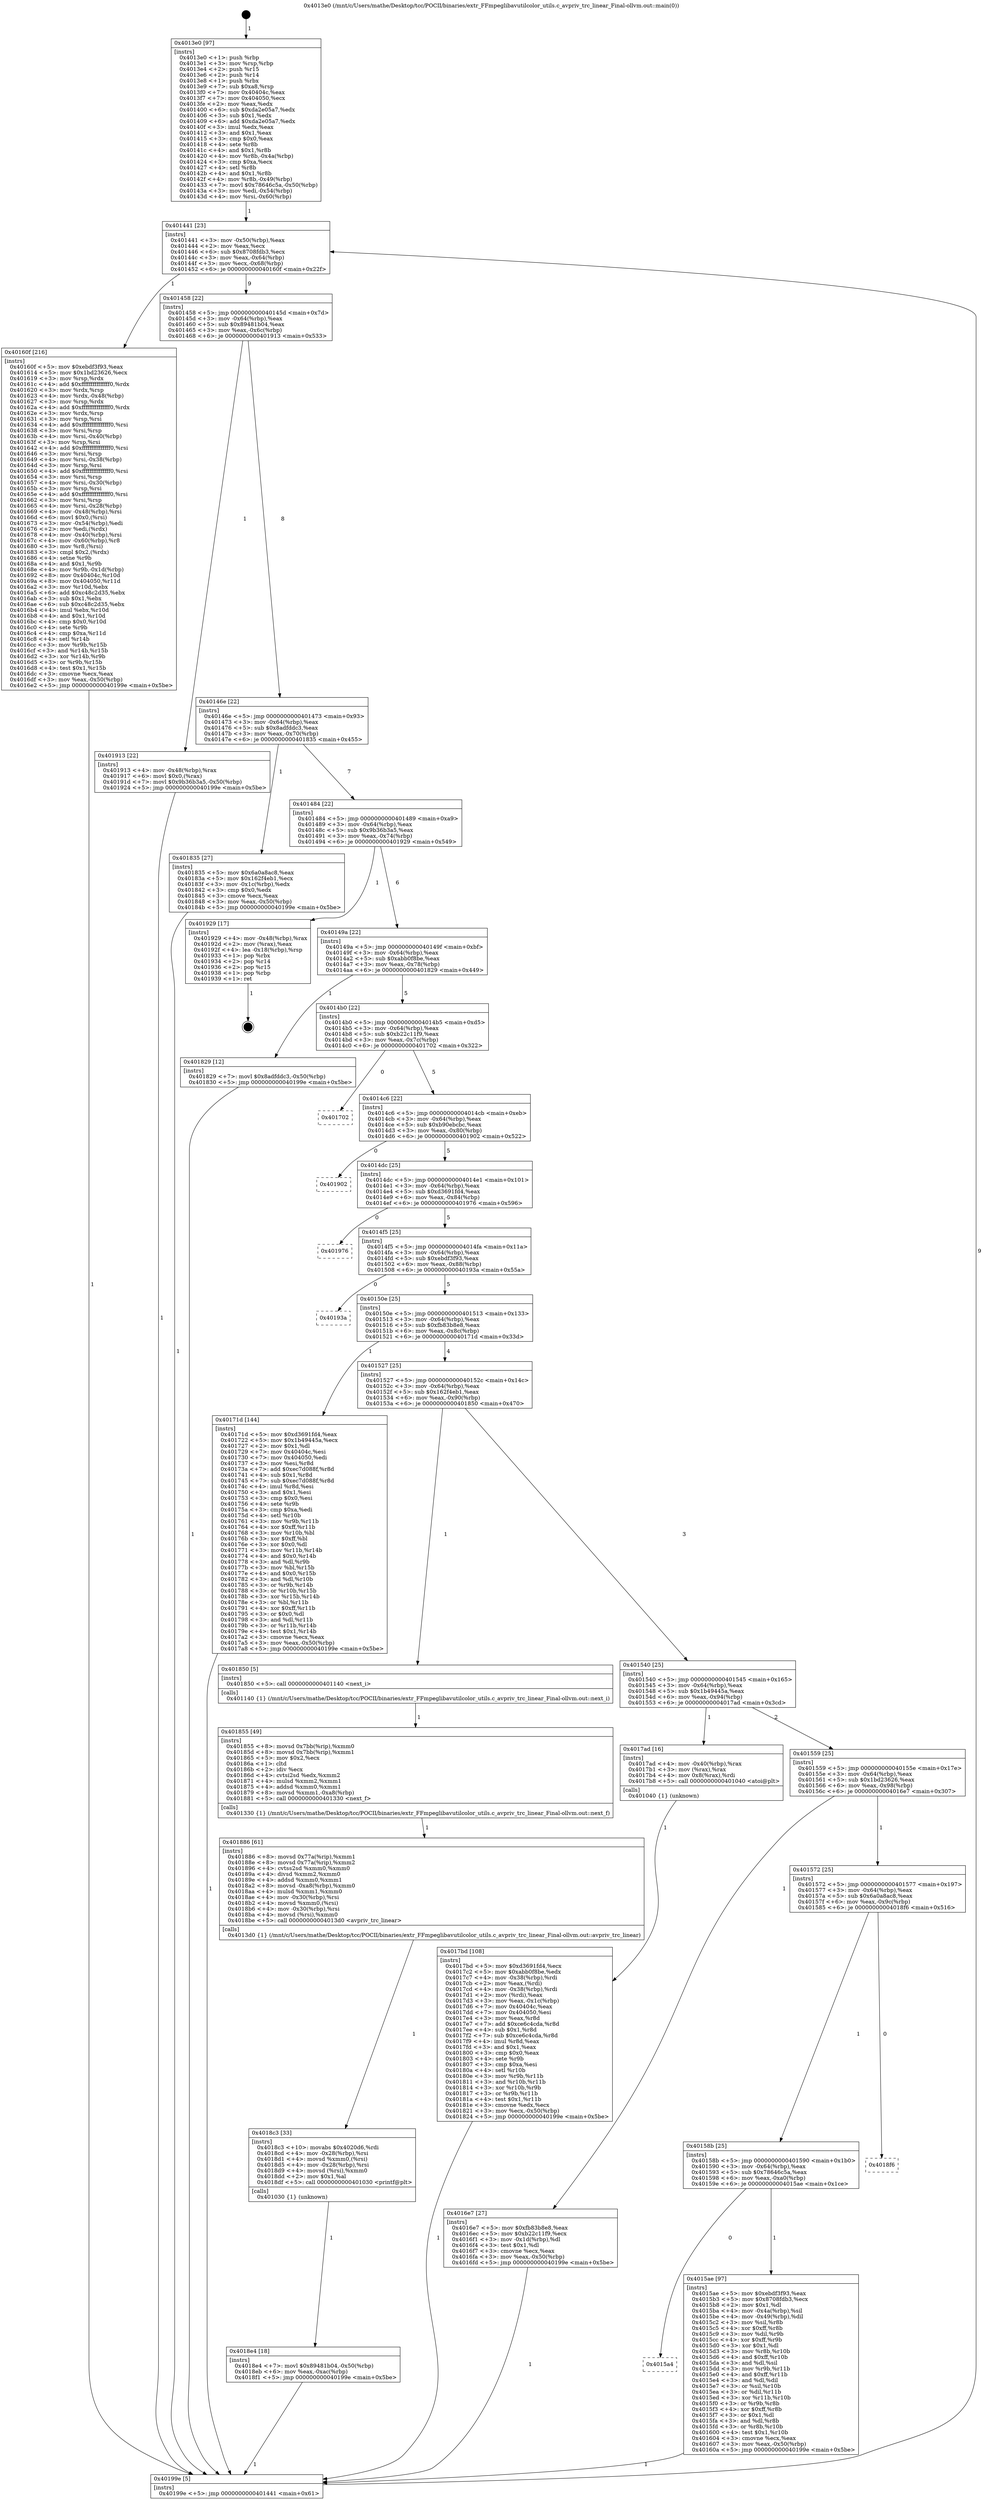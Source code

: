 digraph "0x4013e0" {
  label = "0x4013e0 (/mnt/c/Users/mathe/Desktop/tcc/POCII/binaries/extr_FFmpeglibavutilcolor_utils.c_avpriv_trc_linear_Final-ollvm.out::main(0))"
  labelloc = "t"
  node[shape=record]

  Entry [label="",width=0.3,height=0.3,shape=circle,fillcolor=black,style=filled]
  "0x401441" [label="{
     0x401441 [23]\l
     | [instrs]\l
     &nbsp;&nbsp;0x401441 \<+3\>: mov -0x50(%rbp),%eax\l
     &nbsp;&nbsp;0x401444 \<+2\>: mov %eax,%ecx\l
     &nbsp;&nbsp;0x401446 \<+6\>: sub $0x8708fdb3,%ecx\l
     &nbsp;&nbsp;0x40144c \<+3\>: mov %eax,-0x64(%rbp)\l
     &nbsp;&nbsp;0x40144f \<+3\>: mov %ecx,-0x68(%rbp)\l
     &nbsp;&nbsp;0x401452 \<+6\>: je 000000000040160f \<main+0x22f\>\l
  }"]
  "0x40160f" [label="{
     0x40160f [216]\l
     | [instrs]\l
     &nbsp;&nbsp;0x40160f \<+5\>: mov $0xebdf3f93,%eax\l
     &nbsp;&nbsp;0x401614 \<+5\>: mov $0x1bd23626,%ecx\l
     &nbsp;&nbsp;0x401619 \<+3\>: mov %rsp,%rdx\l
     &nbsp;&nbsp;0x40161c \<+4\>: add $0xfffffffffffffff0,%rdx\l
     &nbsp;&nbsp;0x401620 \<+3\>: mov %rdx,%rsp\l
     &nbsp;&nbsp;0x401623 \<+4\>: mov %rdx,-0x48(%rbp)\l
     &nbsp;&nbsp;0x401627 \<+3\>: mov %rsp,%rdx\l
     &nbsp;&nbsp;0x40162a \<+4\>: add $0xfffffffffffffff0,%rdx\l
     &nbsp;&nbsp;0x40162e \<+3\>: mov %rdx,%rsp\l
     &nbsp;&nbsp;0x401631 \<+3\>: mov %rsp,%rsi\l
     &nbsp;&nbsp;0x401634 \<+4\>: add $0xfffffffffffffff0,%rsi\l
     &nbsp;&nbsp;0x401638 \<+3\>: mov %rsi,%rsp\l
     &nbsp;&nbsp;0x40163b \<+4\>: mov %rsi,-0x40(%rbp)\l
     &nbsp;&nbsp;0x40163f \<+3\>: mov %rsp,%rsi\l
     &nbsp;&nbsp;0x401642 \<+4\>: add $0xfffffffffffffff0,%rsi\l
     &nbsp;&nbsp;0x401646 \<+3\>: mov %rsi,%rsp\l
     &nbsp;&nbsp;0x401649 \<+4\>: mov %rsi,-0x38(%rbp)\l
     &nbsp;&nbsp;0x40164d \<+3\>: mov %rsp,%rsi\l
     &nbsp;&nbsp;0x401650 \<+4\>: add $0xfffffffffffffff0,%rsi\l
     &nbsp;&nbsp;0x401654 \<+3\>: mov %rsi,%rsp\l
     &nbsp;&nbsp;0x401657 \<+4\>: mov %rsi,-0x30(%rbp)\l
     &nbsp;&nbsp;0x40165b \<+3\>: mov %rsp,%rsi\l
     &nbsp;&nbsp;0x40165e \<+4\>: add $0xfffffffffffffff0,%rsi\l
     &nbsp;&nbsp;0x401662 \<+3\>: mov %rsi,%rsp\l
     &nbsp;&nbsp;0x401665 \<+4\>: mov %rsi,-0x28(%rbp)\l
     &nbsp;&nbsp;0x401669 \<+4\>: mov -0x48(%rbp),%rsi\l
     &nbsp;&nbsp;0x40166d \<+6\>: movl $0x0,(%rsi)\l
     &nbsp;&nbsp;0x401673 \<+3\>: mov -0x54(%rbp),%edi\l
     &nbsp;&nbsp;0x401676 \<+2\>: mov %edi,(%rdx)\l
     &nbsp;&nbsp;0x401678 \<+4\>: mov -0x40(%rbp),%rsi\l
     &nbsp;&nbsp;0x40167c \<+4\>: mov -0x60(%rbp),%r8\l
     &nbsp;&nbsp;0x401680 \<+3\>: mov %r8,(%rsi)\l
     &nbsp;&nbsp;0x401683 \<+3\>: cmpl $0x2,(%rdx)\l
     &nbsp;&nbsp;0x401686 \<+4\>: setne %r9b\l
     &nbsp;&nbsp;0x40168a \<+4\>: and $0x1,%r9b\l
     &nbsp;&nbsp;0x40168e \<+4\>: mov %r9b,-0x1d(%rbp)\l
     &nbsp;&nbsp;0x401692 \<+8\>: mov 0x40404c,%r10d\l
     &nbsp;&nbsp;0x40169a \<+8\>: mov 0x404050,%r11d\l
     &nbsp;&nbsp;0x4016a2 \<+3\>: mov %r10d,%ebx\l
     &nbsp;&nbsp;0x4016a5 \<+6\>: add $0xc48c2d35,%ebx\l
     &nbsp;&nbsp;0x4016ab \<+3\>: sub $0x1,%ebx\l
     &nbsp;&nbsp;0x4016ae \<+6\>: sub $0xc48c2d35,%ebx\l
     &nbsp;&nbsp;0x4016b4 \<+4\>: imul %ebx,%r10d\l
     &nbsp;&nbsp;0x4016b8 \<+4\>: and $0x1,%r10d\l
     &nbsp;&nbsp;0x4016bc \<+4\>: cmp $0x0,%r10d\l
     &nbsp;&nbsp;0x4016c0 \<+4\>: sete %r9b\l
     &nbsp;&nbsp;0x4016c4 \<+4\>: cmp $0xa,%r11d\l
     &nbsp;&nbsp;0x4016c8 \<+4\>: setl %r14b\l
     &nbsp;&nbsp;0x4016cc \<+3\>: mov %r9b,%r15b\l
     &nbsp;&nbsp;0x4016cf \<+3\>: and %r14b,%r15b\l
     &nbsp;&nbsp;0x4016d2 \<+3\>: xor %r14b,%r9b\l
     &nbsp;&nbsp;0x4016d5 \<+3\>: or %r9b,%r15b\l
     &nbsp;&nbsp;0x4016d8 \<+4\>: test $0x1,%r15b\l
     &nbsp;&nbsp;0x4016dc \<+3\>: cmovne %ecx,%eax\l
     &nbsp;&nbsp;0x4016df \<+3\>: mov %eax,-0x50(%rbp)\l
     &nbsp;&nbsp;0x4016e2 \<+5\>: jmp 000000000040199e \<main+0x5be\>\l
  }"]
  "0x401458" [label="{
     0x401458 [22]\l
     | [instrs]\l
     &nbsp;&nbsp;0x401458 \<+5\>: jmp 000000000040145d \<main+0x7d\>\l
     &nbsp;&nbsp;0x40145d \<+3\>: mov -0x64(%rbp),%eax\l
     &nbsp;&nbsp;0x401460 \<+5\>: sub $0x89481b04,%eax\l
     &nbsp;&nbsp;0x401465 \<+3\>: mov %eax,-0x6c(%rbp)\l
     &nbsp;&nbsp;0x401468 \<+6\>: je 0000000000401913 \<main+0x533\>\l
  }"]
  Exit [label="",width=0.3,height=0.3,shape=circle,fillcolor=black,style=filled,peripheries=2]
  "0x401913" [label="{
     0x401913 [22]\l
     | [instrs]\l
     &nbsp;&nbsp;0x401913 \<+4\>: mov -0x48(%rbp),%rax\l
     &nbsp;&nbsp;0x401917 \<+6\>: movl $0x0,(%rax)\l
     &nbsp;&nbsp;0x40191d \<+7\>: movl $0x9b36b3a5,-0x50(%rbp)\l
     &nbsp;&nbsp;0x401924 \<+5\>: jmp 000000000040199e \<main+0x5be\>\l
  }"]
  "0x40146e" [label="{
     0x40146e [22]\l
     | [instrs]\l
     &nbsp;&nbsp;0x40146e \<+5\>: jmp 0000000000401473 \<main+0x93\>\l
     &nbsp;&nbsp;0x401473 \<+3\>: mov -0x64(%rbp),%eax\l
     &nbsp;&nbsp;0x401476 \<+5\>: sub $0x8adfddc3,%eax\l
     &nbsp;&nbsp;0x40147b \<+3\>: mov %eax,-0x70(%rbp)\l
     &nbsp;&nbsp;0x40147e \<+6\>: je 0000000000401835 \<main+0x455\>\l
  }"]
  "0x4018e4" [label="{
     0x4018e4 [18]\l
     | [instrs]\l
     &nbsp;&nbsp;0x4018e4 \<+7\>: movl $0x89481b04,-0x50(%rbp)\l
     &nbsp;&nbsp;0x4018eb \<+6\>: mov %eax,-0xac(%rbp)\l
     &nbsp;&nbsp;0x4018f1 \<+5\>: jmp 000000000040199e \<main+0x5be\>\l
  }"]
  "0x401835" [label="{
     0x401835 [27]\l
     | [instrs]\l
     &nbsp;&nbsp;0x401835 \<+5\>: mov $0x6a0a8ac8,%eax\l
     &nbsp;&nbsp;0x40183a \<+5\>: mov $0x162f4eb1,%ecx\l
     &nbsp;&nbsp;0x40183f \<+3\>: mov -0x1c(%rbp),%edx\l
     &nbsp;&nbsp;0x401842 \<+3\>: cmp $0x0,%edx\l
     &nbsp;&nbsp;0x401845 \<+3\>: cmove %ecx,%eax\l
     &nbsp;&nbsp;0x401848 \<+3\>: mov %eax,-0x50(%rbp)\l
     &nbsp;&nbsp;0x40184b \<+5\>: jmp 000000000040199e \<main+0x5be\>\l
  }"]
  "0x401484" [label="{
     0x401484 [22]\l
     | [instrs]\l
     &nbsp;&nbsp;0x401484 \<+5\>: jmp 0000000000401489 \<main+0xa9\>\l
     &nbsp;&nbsp;0x401489 \<+3\>: mov -0x64(%rbp),%eax\l
     &nbsp;&nbsp;0x40148c \<+5\>: sub $0x9b36b3a5,%eax\l
     &nbsp;&nbsp;0x401491 \<+3\>: mov %eax,-0x74(%rbp)\l
     &nbsp;&nbsp;0x401494 \<+6\>: je 0000000000401929 \<main+0x549\>\l
  }"]
  "0x4018c3" [label="{
     0x4018c3 [33]\l
     | [instrs]\l
     &nbsp;&nbsp;0x4018c3 \<+10\>: movabs $0x4020d6,%rdi\l
     &nbsp;&nbsp;0x4018cd \<+4\>: mov -0x28(%rbp),%rsi\l
     &nbsp;&nbsp;0x4018d1 \<+4\>: movsd %xmm0,(%rsi)\l
     &nbsp;&nbsp;0x4018d5 \<+4\>: mov -0x28(%rbp),%rsi\l
     &nbsp;&nbsp;0x4018d9 \<+4\>: movsd (%rsi),%xmm0\l
     &nbsp;&nbsp;0x4018dd \<+2\>: mov $0x1,%al\l
     &nbsp;&nbsp;0x4018df \<+5\>: call 0000000000401030 \<printf@plt\>\l
     | [calls]\l
     &nbsp;&nbsp;0x401030 \{1\} (unknown)\l
  }"]
  "0x401929" [label="{
     0x401929 [17]\l
     | [instrs]\l
     &nbsp;&nbsp;0x401929 \<+4\>: mov -0x48(%rbp),%rax\l
     &nbsp;&nbsp;0x40192d \<+2\>: mov (%rax),%eax\l
     &nbsp;&nbsp;0x40192f \<+4\>: lea -0x18(%rbp),%rsp\l
     &nbsp;&nbsp;0x401933 \<+1\>: pop %rbx\l
     &nbsp;&nbsp;0x401934 \<+2\>: pop %r14\l
     &nbsp;&nbsp;0x401936 \<+2\>: pop %r15\l
     &nbsp;&nbsp;0x401938 \<+1\>: pop %rbp\l
     &nbsp;&nbsp;0x401939 \<+1\>: ret\l
  }"]
  "0x40149a" [label="{
     0x40149a [22]\l
     | [instrs]\l
     &nbsp;&nbsp;0x40149a \<+5\>: jmp 000000000040149f \<main+0xbf\>\l
     &nbsp;&nbsp;0x40149f \<+3\>: mov -0x64(%rbp),%eax\l
     &nbsp;&nbsp;0x4014a2 \<+5\>: sub $0xabb0f8be,%eax\l
     &nbsp;&nbsp;0x4014a7 \<+3\>: mov %eax,-0x78(%rbp)\l
     &nbsp;&nbsp;0x4014aa \<+6\>: je 0000000000401829 \<main+0x449\>\l
  }"]
  "0x401886" [label="{
     0x401886 [61]\l
     | [instrs]\l
     &nbsp;&nbsp;0x401886 \<+8\>: movsd 0x77a(%rip),%xmm1\l
     &nbsp;&nbsp;0x40188e \<+8\>: movsd 0x77a(%rip),%xmm2\l
     &nbsp;&nbsp;0x401896 \<+4\>: cvtss2sd %xmm0,%xmm0\l
     &nbsp;&nbsp;0x40189a \<+4\>: divsd %xmm2,%xmm0\l
     &nbsp;&nbsp;0x40189e \<+4\>: addsd %xmm0,%xmm1\l
     &nbsp;&nbsp;0x4018a2 \<+8\>: movsd -0xa8(%rbp),%xmm0\l
     &nbsp;&nbsp;0x4018aa \<+4\>: mulsd %xmm1,%xmm0\l
     &nbsp;&nbsp;0x4018ae \<+4\>: mov -0x30(%rbp),%rsi\l
     &nbsp;&nbsp;0x4018b2 \<+4\>: movsd %xmm0,(%rsi)\l
     &nbsp;&nbsp;0x4018b6 \<+4\>: mov -0x30(%rbp),%rsi\l
     &nbsp;&nbsp;0x4018ba \<+4\>: movsd (%rsi),%xmm0\l
     &nbsp;&nbsp;0x4018be \<+5\>: call 00000000004013d0 \<avpriv_trc_linear\>\l
     | [calls]\l
     &nbsp;&nbsp;0x4013d0 \{1\} (/mnt/c/Users/mathe/Desktop/tcc/POCII/binaries/extr_FFmpeglibavutilcolor_utils.c_avpriv_trc_linear_Final-ollvm.out::avpriv_trc_linear)\l
  }"]
  "0x401829" [label="{
     0x401829 [12]\l
     | [instrs]\l
     &nbsp;&nbsp;0x401829 \<+7\>: movl $0x8adfddc3,-0x50(%rbp)\l
     &nbsp;&nbsp;0x401830 \<+5\>: jmp 000000000040199e \<main+0x5be\>\l
  }"]
  "0x4014b0" [label="{
     0x4014b0 [22]\l
     | [instrs]\l
     &nbsp;&nbsp;0x4014b0 \<+5\>: jmp 00000000004014b5 \<main+0xd5\>\l
     &nbsp;&nbsp;0x4014b5 \<+3\>: mov -0x64(%rbp),%eax\l
     &nbsp;&nbsp;0x4014b8 \<+5\>: sub $0xb22c11f9,%eax\l
     &nbsp;&nbsp;0x4014bd \<+3\>: mov %eax,-0x7c(%rbp)\l
     &nbsp;&nbsp;0x4014c0 \<+6\>: je 0000000000401702 \<main+0x322\>\l
  }"]
  "0x401855" [label="{
     0x401855 [49]\l
     | [instrs]\l
     &nbsp;&nbsp;0x401855 \<+8\>: movsd 0x7bb(%rip),%xmm0\l
     &nbsp;&nbsp;0x40185d \<+8\>: movsd 0x7bb(%rip),%xmm1\l
     &nbsp;&nbsp;0x401865 \<+5\>: mov $0x2,%ecx\l
     &nbsp;&nbsp;0x40186a \<+1\>: cltd\l
     &nbsp;&nbsp;0x40186b \<+2\>: idiv %ecx\l
     &nbsp;&nbsp;0x40186d \<+4\>: cvtsi2sd %edx,%xmm2\l
     &nbsp;&nbsp;0x401871 \<+4\>: mulsd %xmm2,%xmm1\l
     &nbsp;&nbsp;0x401875 \<+4\>: addsd %xmm0,%xmm1\l
     &nbsp;&nbsp;0x401879 \<+8\>: movsd %xmm1,-0xa8(%rbp)\l
     &nbsp;&nbsp;0x401881 \<+5\>: call 0000000000401330 \<next_f\>\l
     | [calls]\l
     &nbsp;&nbsp;0x401330 \{1\} (/mnt/c/Users/mathe/Desktop/tcc/POCII/binaries/extr_FFmpeglibavutilcolor_utils.c_avpriv_trc_linear_Final-ollvm.out::next_f)\l
  }"]
  "0x401702" [label="{
     0x401702\l
  }", style=dashed]
  "0x4014c6" [label="{
     0x4014c6 [22]\l
     | [instrs]\l
     &nbsp;&nbsp;0x4014c6 \<+5\>: jmp 00000000004014cb \<main+0xeb\>\l
     &nbsp;&nbsp;0x4014cb \<+3\>: mov -0x64(%rbp),%eax\l
     &nbsp;&nbsp;0x4014ce \<+5\>: sub $0xb90ebcbc,%eax\l
     &nbsp;&nbsp;0x4014d3 \<+3\>: mov %eax,-0x80(%rbp)\l
     &nbsp;&nbsp;0x4014d6 \<+6\>: je 0000000000401902 \<main+0x522\>\l
  }"]
  "0x4017bd" [label="{
     0x4017bd [108]\l
     | [instrs]\l
     &nbsp;&nbsp;0x4017bd \<+5\>: mov $0xd3691fd4,%ecx\l
     &nbsp;&nbsp;0x4017c2 \<+5\>: mov $0xabb0f8be,%edx\l
     &nbsp;&nbsp;0x4017c7 \<+4\>: mov -0x38(%rbp),%rdi\l
     &nbsp;&nbsp;0x4017cb \<+2\>: mov %eax,(%rdi)\l
     &nbsp;&nbsp;0x4017cd \<+4\>: mov -0x38(%rbp),%rdi\l
     &nbsp;&nbsp;0x4017d1 \<+2\>: mov (%rdi),%eax\l
     &nbsp;&nbsp;0x4017d3 \<+3\>: mov %eax,-0x1c(%rbp)\l
     &nbsp;&nbsp;0x4017d6 \<+7\>: mov 0x40404c,%eax\l
     &nbsp;&nbsp;0x4017dd \<+7\>: mov 0x404050,%esi\l
     &nbsp;&nbsp;0x4017e4 \<+3\>: mov %eax,%r8d\l
     &nbsp;&nbsp;0x4017e7 \<+7\>: add $0xce6c4cda,%r8d\l
     &nbsp;&nbsp;0x4017ee \<+4\>: sub $0x1,%r8d\l
     &nbsp;&nbsp;0x4017f2 \<+7\>: sub $0xce6c4cda,%r8d\l
     &nbsp;&nbsp;0x4017f9 \<+4\>: imul %r8d,%eax\l
     &nbsp;&nbsp;0x4017fd \<+3\>: and $0x1,%eax\l
     &nbsp;&nbsp;0x401800 \<+3\>: cmp $0x0,%eax\l
     &nbsp;&nbsp;0x401803 \<+4\>: sete %r9b\l
     &nbsp;&nbsp;0x401807 \<+3\>: cmp $0xa,%esi\l
     &nbsp;&nbsp;0x40180a \<+4\>: setl %r10b\l
     &nbsp;&nbsp;0x40180e \<+3\>: mov %r9b,%r11b\l
     &nbsp;&nbsp;0x401811 \<+3\>: and %r10b,%r11b\l
     &nbsp;&nbsp;0x401814 \<+3\>: xor %r10b,%r9b\l
     &nbsp;&nbsp;0x401817 \<+3\>: or %r9b,%r11b\l
     &nbsp;&nbsp;0x40181a \<+4\>: test $0x1,%r11b\l
     &nbsp;&nbsp;0x40181e \<+3\>: cmovne %edx,%ecx\l
     &nbsp;&nbsp;0x401821 \<+3\>: mov %ecx,-0x50(%rbp)\l
     &nbsp;&nbsp;0x401824 \<+5\>: jmp 000000000040199e \<main+0x5be\>\l
  }"]
  "0x401902" [label="{
     0x401902\l
  }", style=dashed]
  "0x4014dc" [label="{
     0x4014dc [25]\l
     | [instrs]\l
     &nbsp;&nbsp;0x4014dc \<+5\>: jmp 00000000004014e1 \<main+0x101\>\l
     &nbsp;&nbsp;0x4014e1 \<+3\>: mov -0x64(%rbp),%eax\l
     &nbsp;&nbsp;0x4014e4 \<+5\>: sub $0xd3691fd4,%eax\l
     &nbsp;&nbsp;0x4014e9 \<+6\>: mov %eax,-0x84(%rbp)\l
     &nbsp;&nbsp;0x4014ef \<+6\>: je 0000000000401976 \<main+0x596\>\l
  }"]
  "0x4013e0" [label="{
     0x4013e0 [97]\l
     | [instrs]\l
     &nbsp;&nbsp;0x4013e0 \<+1\>: push %rbp\l
     &nbsp;&nbsp;0x4013e1 \<+3\>: mov %rsp,%rbp\l
     &nbsp;&nbsp;0x4013e4 \<+2\>: push %r15\l
     &nbsp;&nbsp;0x4013e6 \<+2\>: push %r14\l
     &nbsp;&nbsp;0x4013e8 \<+1\>: push %rbx\l
     &nbsp;&nbsp;0x4013e9 \<+7\>: sub $0xa8,%rsp\l
     &nbsp;&nbsp;0x4013f0 \<+7\>: mov 0x40404c,%eax\l
     &nbsp;&nbsp;0x4013f7 \<+7\>: mov 0x404050,%ecx\l
     &nbsp;&nbsp;0x4013fe \<+2\>: mov %eax,%edx\l
     &nbsp;&nbsp;0x401400 \<+6\>: sub $0xda2e05a7,%edx\l
     &nbsp;&nbsp;0x401406 \<+3\>: sub $0x1,%edx\l
     &nbsp;&nbsp;0x401409 \<+6\>: add $0xda2e05a7,%edx\l
     &nbsp;&nbsp;0x40140f \<+3\>: imul %edx,%eax\l
     &nbsp;&nbsp;0x401412 \<+3\>: and $0x1,%eax\l
     &nbsp;&nbsp;0x401415 \<+3\>: cmp $0x0,%eax\l
     &nbsp;&nbsp;0x401418 \<+4\>: sete %r8b\l
     &nbsp;&nbsp;0x40141c \<+4\>: and $0x1,%r8b\l
     &nbsp;&nbsp;0x401420 \<+4\>: mov %r8b,-0x4a(%rbp)\l
     &nbsp;&nbsp;0x401424 \<+3\>: cmp $0xa,%ecx\l
     &nbsp;&nbsp;0x401427 \<+4\>: setl %r8b\l
     &nbsp;&nbsp;0x40142b \<+4\>: and $0x1,%r8b\l
     &nbsp;&nbsp;0x40142f \<+4\>: mov %r8b,-0x49(%rbp)\l
     &nbsp;&nbsp;0x401433 \<+7\>: movl $0x78646c5a,-0x50(%rbp)\l
     &nbsp;&nbsp;0x40143a \<+3\>: mov %edi,-0x54(%rbp)\l
     &nbsp;&nbsp;0x40143d \<+4\>: mov %rsi,-0x60(%rbp)\l
  }"]
  "0x401976" [label="{
     0x401976\l
  }", style=dashed]
  "0x4014f5" [label="{
     0x4014f5 [25]\l
     | [instrs]\l
     &nbsp;&nbsp;0x4014f5 \<+5\>: jmp 00000000004014fa \<main+0x11a\>\l
     &nbsp;&nbsp;0x4014fa \<+3\>: mov -0x64(%rbp),%eax\l
     &nbsp;&nbsp;0x4014fd \<+5\>: sub $0xebdf3f93,%eax\l
     &nbsp;&nbsp;0x401502 \<+6\>: mov %eax,-0x88(%rbp)\l
     &nbsp;&nbsp;0x401508 \<+6\>: je 000000000040193a \<main+0x55a\>\l
  }"]
  "0x40199e" [label="{
     0x40199e [5]\l
     | [instrs]\l
     &nbsp;&nbsp;0x40199e \<+5\>: jmp 0000000000401441 \<main+0x61\>\l
  }"]
  "0x40193a" [label="{
     0x40193a\l
  }", style=dashed]
  "0x40150e" [label="{
     0x40150e [25]\l
     | [instrs]\l
     &nbsp;&nbsp;0x40150e \<+5\>: jmp 0000000000401513 \<main+0x133\>\l
     &nbsp;&nbsp;0x401513 \<+3\>: mov -0x64(%rbp),%eax\l
     &nbsp;&nbsp;0x401516 \<+5\>: sub $0xfb83b8e8,%eax\l
     &nbsp;&nbsp;0x40151b \<+6\>: mov %eax,-0x8c(%rbp)\l
     &nbsp;&nbsp;0x401521 \<+6\>: je 000000000040171d \<main+0x33d\>\l
  }"]
  "0x4015a4" [label="{
     0x4015a4\l
  }", style=dashed]
  "0x40171d" [label="{
     0x40171d [144]\l
     | [instrs]\l
     &nbsp;&nbsp;0x40171d \<+5\>: mov $0xd3691fd4,%eax\l
     &nbsp;&nbsp;0x401722 \<+5\>: mov $0x1b49445a,%ecx\l
     &nbsp;&nbsp;0x401727 \<+2\>: mov $0x1,%dl\l
     &nbsp;&nbsp;0x401729 \<+7\>: mov 0x40404c,%esi\l
     &nbsp;&nbsp;0x401730 \<+7\>: mov 0x404050,%edi\l
     &nbsp;&nbsp;0x401737 \<+3\>: mov %esi,%r8d\l
     &nbsp;&nbsp;0x40173a \<+7\>: add $0xec7d088f,%r8d\l
     &nbsp;&nbsp;0x401741 \<+4\>: sub $0x1,%r8d\l
     &nbsp;&nbsp;0x401745 \<+7\>: sub $0xec7d088f,%r8d\l
     &nbsp;&nbsp;0x40174c \<+4\>: imul %r8d,%esi\l
     &nbsp;&nbsp;0x401750 \<+3\>: and $0x1,%esi\l
     &nbsp;&nbsp;0x401753 \<+3\>: cmp $0x0,%esi\l
     &nbsp;&nbsp;0x401756 \<+4\>: sete %r9b\l
     &nbsp;&nbsp;0x40175a \<+3\>: cmp $0xa,%edi\l
     &nbsp;&nbsp;0x40175d \<+4\>: setl %r10b\l
     &nbsp;&nbsp;0x401761 \<+3\>: mov %r9b,%r11b\l
     &nbsp;&nbsp;0x401764 \<+4\>: xor $0xff,%r11b\l
     &nbsp;&nbsp;0x401768 \<+3\>: mov %r10b,%bl\l
     &nbsp;&nbsp;0x40176b \<+3\>: xor $0xff,%bl\l
     &nbsp;&nbsp;0x40176e \<+3\>: xor $0x0,%dl\l
     &nbsp;&nbsp;0x401771 \<+3\>: mov %r11b,%r14b\l
     &nbsp;&nbsp;0x401774 \<+4\>: and $0x0,%r14b\l
     &nbsp;&nbsp;0x401778 \<+3\>: and %dl,%r9b\l
     &nbsp;&nbsp;0x40177b \<+3\>: mov %bl,%r15b\l
     &nbsp;&nbsp;0x40177e \<+4\>: and $0x0,%r15b\l
     &nbsp;&nbsp;0x401782 \<+3\>: and %dl,%r10b\l
     &nbsp;&nbsp;0x401785 \<+3\>: or %r9b,%r14b\l
     &nbsp;&nbsp;0x401788 \<+3\>: or %r10b,%r15b\l
     &nbsp;&nbsp;0x40178b \<+3\>: xor %r15b,%r14b\l
     &nbsp;&nbsp;0x40178e \<+3\>: or %bl,%r11b\l
     &nbsp;&nbsp;0x401791 \<+4\>: xor $0xff,%r11b\l
     &nbsp;&nbsp;0x401795 \<+3\>: or $0x0,%dl\l
     &nbsp;&nbsp;0x401798 \<+3\>: and %dl,%r11b\l
     &nbsp;&nbsp;0x40179b \<+3\>: or %r11b,%r14b\l
     &nbsp;&nbsp;0x40179e \<+4\>: test $0x1,%r14b\l
     &nbsp;&nbsp;0x4017a2 \<+3\>: cmovne %ecx,%eax\l
     &nbsp;&nbsp;0x4017a5 \<+3\>: mov %eax,-0x50(%rbp)\l
     &nbsp;&nbsp;0x4017a8 \<+5\>: jmp 000000000040199e \<main+0x5be\>\l
  }"]
  "0x401527" [label="{
     0x401527 [25]\l
     | [instrs]\l
     &nbsp;&nbsp;0x401527 \<+5\>: jmp 000000000040152c \<main+0x14c\>\l
     &nbsp;&nbsp;0x40152c \<+3\>: mov -0x64(%rbp),%eax\l
     &nbsp;&nbsp;0x40152f \<+5\>: sub $0x162f4eb1,%eax\l
     &nbsp;&nbsp;0x401534 \<+6\>: mov %eax,-0x90(%rbp)\l
     &nbsp;&nbsp;0x40153a \<+6\>: je 0000000000401850 \<main+0x470\>\l
  }"]
  "0x4015ae" [label="{
     0x4015ae [97]\l
     | [instrs]\l
     &nbsp;&nbsp;0x4015ae \<+5\>: mov $0xebdf3f93,%eax\l
     &nbsp;&nbsp;0x4015b3 \<+5\>: mov $0x8708fdb3,%ecx\l
     &nbsp;&nbsp;0x4015b8 \<+2\>: mov $0x1,%dl\l
     &nbsp;&nbsp;0x4015ba \<+4\>: mov -0x4a(%rbp),%sil\l
     &nbsp;&nbsp;0x4015be \<+4\>: mov -0x49(%rbp),%dil\l
     &nbsp;&nbsp;0x4015c2 \<+3\>: mov %sil,%r8b\l
     &nbsp;&nbsp;0x4015c5 \<+4\>: xor $0xff,%r8b\l
     &nbsp;&nbsp;0x4015c9 \<+3\>: mov %dil,%r9b\l
     &nbsp;&nbsp;0x4015cc \<+4\>: xor $0xff,%r9b\l
     &nbsp;&nbsp;0x4015d0 \<+3\>: xor $0x1,%dl\l
     &nbsp;&nbsp;0x4015d3 \<+3\>: mov %r8b,%r10b\l
     &nbsp;&nbsp;0x4015d6 \<+4\>: and $0xff,%r10b\l
     &nbsp;&nbsp;0x4015da \<+3\>: and %dl,%sil\l
     &nbsp;&nbsp;0x4015dd \<+3\>: mov %r9b,%r11b\l
     &nbsp;&nbsp;0x4015e0 \<+4\>: and $0xff,%r11b\l
     &nbsp;&nbsp;0x4015e4 \<+3\>: and %dl,%dil\l
     &nbsp;&nbsp;0x4015e7 \<+3\>: or %sil,%r10b\l
     &nbsp;&nbsp;0x4015ea \<+3\>: or %dil,%r11b\l
     &nbsp;&nbsp;0x4015ed \<+3\>: xor %r11b,%r10b\l
     &nbsp;&nbsp;0x4015f0 \<+3\>: or %r9b,%r8b\l
     &nbsp;&nbsp;0x4015f3 \<+4\>: xor $0xff,%r8b\l
     &nbsp;&nbsp;0x4015f7 \<+3\>: or $0x1,%dl\l
     &nbsp;&nbsp;0x4015fa \<+3\>: and %dl,%r8b\l
     &nbsp;&nbsp;0x4015fd \<+3\>: or %r8b,%r10b\l
     &nbsp;&nbsp;0x401600 \<+4\>: test $0x1,%r10b\l
     &nbsp;&nbsp;0x401604 \<+3\>: cmovne %ecx,%eax\l
     &nbsp;&nbsp;0x401607 \<+3\>: mov %eax,-0x50(%rbp)\l
     &nbsp;&nbsp;0x40160a \<+5\>: jmp 000000000040199e \<main+0x5be\>\l
  }"]
  "0x401850" [label="{
     0x401850 [5]\l
     | [instrs]\l
     &nbsp;&nbsp;0x401850 \<+5\>: call 0000000000401140 \<next_i\>\l
     | [calls]\l
     &nbsp;&nbsp;0x401140 \{1\} (/mnt/c/Users/mathe/Desktop/tcc/POCII/binaries/extr_FFmpeglibavutilcolor_utils.c_avpriv_trc_linear_Final-ollvm.out::next_i)\l
  }"]
  "0x401540" [label="{
     0x401540 [25]\l
     | [instrs]\l
     &nbsp;&nbsp;0x401540 \<+5\>: jmp 0000000000401545 \<main+0x165\>\l
     &nbsp;&nbsp;0x401545 \<+3\>: mov -0x64(%rbp),%eax\l
     &nbsp;&nbsp;0x401548 \<+5\>: sub $0x1b49445a,%eax\l
     &nbsp;&nbsp;0x40154d \<+6\>: mov %eax,-0x94(%rbp)\l
     &nbsp;&nbsp;0x401553 \<+6\>: je 00000000004017ad \<main+0x3cd\>\l
  }"]
  "0x40158b" [label="{
     0x40158b [25]\l
     | [instrs]\l
     &nbsp;&nbsp;0x40158b \<+5\>: jmp 0000000000401590 \<main+0x1b0\>\l
     &nbsp;&nbsp;0x401590 \<+3\>: mov -0x64(%rbp),%eax\l
     &nbsp;&nbsp;0x401593 \<+5\>: sub $0x78646c5a,%eax\l
     &nbsp;&nbsp;0x401598 \<+6\>: mov %eax,-0xa0(%rbp)\l
     &nbsp;&nbsp;0x40159e \<+6\>: je 00000000004015ae \<main+0x1ce\>\l
  }"]
  "0x4017ad" [label="{
     0x4017ad [16]\l
     | [instrs]\l
     &nbsp;&nbsp;0x4017ad \<+4\>: mov -0x40(%rbp),%rax\l
     &nbsp;&nbsp;0x4017b1 \<+3\>: mov (%rax),%rax\l
     &nbsp;&nbsp;0x4017b4 \<+4\>: mov 0x8(%rax),%rdi\l
     &nbsp;&nbsp;0x4017b8 \<+5\>: call 0000000000401040 \<atoi@plt\>\l
     | [calls]\l
     &nbsp;&nbsp;0x401040 \{1\} (unknown)\l
  }"]
  "0x401559" [label="{
     0x401559 [25]\l
     | [instrs]\l
     &nbsp;&nbsp;0x401559 \<+5\>: jmp 000000000040155e \<main+0x17e\>\l
     &nbsp;&nbsp;0x40155e \<+3\>: mov -0x64(%rbp),%eax\l
     &nbsp;&nbsp;0x401561 \<+5\>: sub $0x1bd23626,%eax\l
     &nbsp;&nbsp;0x401566 \<+6\>: mov %eax,-0x98(%rbp)\l
     &nbsp;&nbsp;0x40156c \<+6\>: je 00000000004016e7 \<main+0x307\>\l
  }"]
  "0x4018f6" [label="{
     0x4018f6\l
  }", style=dashed]
  "0x4016e7" [label="{
     0x4016e7 [27]\l
     | [instrs]\l
     &nbsp;&nbsp;0x4016e7 \<+5\>: mov $0xfb83b8e8,%eax\l
     &nbsp;&nbsp;0x4016ec \<+5\>: mov $0xb22c11f9,%ecx\l
     &nbsp;&nbsp;0x4016f1 \<+3\>: mov -0x1d(%rbp),%dl\l
     &nbsp;&nbsp;0x4016f4 \<+3\>: test $0x1,%dl\l
     &nbsp;&nbsp;0x4016f7 \<+3\>: cmovne %ecx,%eax\l
     &nbsp;&nbsp;0x4016fa \<+3\>: mov %eax,-0x50(%rbp)\l
     &nbsp;&nbsp;0x4016fd \<+5\>: jmp 000000000040199e \<main+0x5be\>\l
  }"]
  "0x401572" [label="{
     0x401572 [25]\l
     | [instrs]\l
     &nbsp;&nbsp;0x401572 \<+5\>: jmp 0000000000401577 \<main+0x197\>\l
     &nbsp;&nbsp;0x401577 \<+3\>: mov -0x64(%rbp),%eax\l
     &nbsp;&nbsp;0x40157a \<+5\>: sub $0x6a0a8ac8,%eax\l
     &nbsp;&nbsp;0x40157f \<+6\>: mov %eax,-0x9c(%rbp)\l
     &nbsp;&nbsp;0x401585 \<+6\>: je 00000000004018f6 \<main+0x516\>\l
  }"]
  Entry -> "0x4013e0" [label=" 1"]
  "0x401441" -> "0x40160f" [label=" 1"]
  "0x401441" -> "0x401458" [label=" 9"]
  "0x401929" -> Exit [label=" 1"]
  "0x401458" -> "0x401913" [label=" 1"]
  "0x401458" -> "0x40146e" [label=" 8"]
  "0x401913" -> "0x40199e" [label=" 1"]
  "0x40146e" -> "0x401835" [label=" 1"]
  "0x40146e" -> "0x401484" [label=" 7"]
  "0x4018e4" -> "0x40199e" [label=" 1"]
  "0x401484" -> "0x401929" [label=" 1"]
  "0x401484" -> "0x40149a" [label=" 6"]
  "0x4018c3" -> "0x4018e4" [label=" 1"]
  "0x40149a" -> "0x401829" [label=" 1"]
  "0x40149a" -> "0x4014b0" [label=" 5"]
  "0x401886" -> "0x4018c3" [label=" 1"]
  "0x4014b0" -> "0x401702" [label=" 0"]
  "0x4014b0" -> "0x4014c6" [label=" 5"]
  "0x401855" -> "0x401886" [label=" 1"]
  "0x4014c6" -> "0x401902" [label=" 0"]
  "0x4014c6" -> "0x4014dc" [label=" 5"]
  "0x401850" -> "0x401855" [label=" 1"]
  "0x4014dc" -> "0x401976" [label=" 0"]
  "0x4014dc" -> "0x4014f5" [label=" 5"]
  "0x401835" -> "0x40199e" [label=" 1"]
  "0x4014f5" -> "0x40193a" [label=" 0"]
  "0x4014f5" -> "0x40150e" [label=" 5"]
  "0x401829" -> "0x40199e" [label=" 1"]
  "0x40150e" -> "0x40171d" [label=" 1"]
  "0x40150e" -> "0x401527" [label=" 4"]
  "0x4017bd" -> "0x40199e" [label=" 1"]
  "0x401527" -> "0x401850" [label=" 1"]
  "0x401527" -> "0x401540" [label=" 3"]
  "0x4017ad" -> "0x4017bd" [label=" 1"]
  "0x401540" -> "0x4017ad" [label=" 1"]
  "0x401540" -> "0x401559" [label=" 2"]
  "0x4016e7" -> "0x40199e" [label=" 1"]
  "0x401559" -> "0x4016e7" [label=" 1"]
  "0x401559" -> "0x401572" [label=" 1"]
  "0x40160f" -> "0x40199e" [label=" 1"]
  "0x401572" -> "0x4018f6" [label=" 0"]
  "0x401572" -> "0x40158b" [label=" 1"]
  "0x40171d" -> "0x40199e" [label=" 1"]
  "0x40158b" -> "0x4015ae" [label=" 1"]
  "0x40158b" -> "0x4015a4" [label=" 0"]
  "0x4015ae" -> "0x40199e" [label=" 1"]
  "0x4013e0" -> "0x401441" [label=" 1"]
  "0x40199e" -> "0x401441" [label=" 9"]
}
